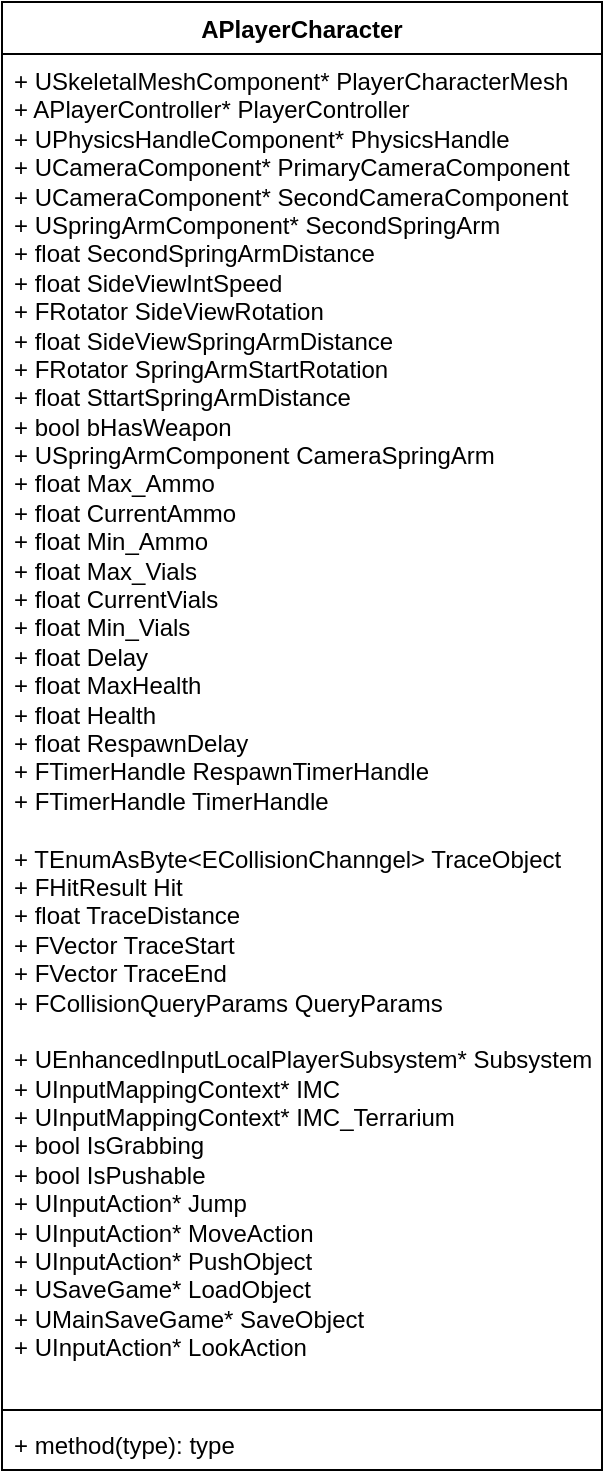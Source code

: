 <mxfile version="24.2.8" type="github">
  <diagram name="Page-1" id="zdgaAKbWMqd8TMpTbGGf">
    <mxGraphModel dx="381" dy="758" grid="1" gridSize="10" guides="1" tooltips="1" connect="1" arrows="1" fold="1" page="1" pageScale="1" pageWidth="850" pageHeight="1100" math="0" shadow="0">
      <root>
        <mxCell id="0" />
        <mxCell id="1" parent="0" />
        <mxCell id="l-8PWlTFrOlijLcWu4DZ-1" value="APlayerCharacter" style="swimlane;fontStyle=1;align=center;verticalAlign=top;childLayout=stackLayout;horizontal=1;startSize=26;horizontalStack=0;resizeParent=1;resizeParentMax=0;resizeLast=0;collapsible=1;marginBottom=0;whiteSpace=wrap;html=1;" vertex="1" parent="1">
          <mxGeometry x="150" y="110" width="300" height="734" as="geometry" />
        </mxCell>
        <mxCell id="l-8PWlTFrOlijLcWu4DZ-2" value="&lt;div&gt;&lt;span style=&quot;background-color: initial;&quot;&gt;+ USkeletalMeshComponent* PlayerCharacterMesh&lt;/span&gt;&lt;/div&gt;&lt;div&gt;&lt;span style=&quot;background-color: initial;&quot;&gt;+ APlayerController* PlayerController&lt;/span&gt;&lt;/div&gt;&lt;div&gt;+ UPhysicsHandleComponent* PhysicsHandle&lt;/div&gt;&lt;div&gt;+ UCameraComponent* PrimaryCameraComponent&lt;/div&gt;&lt;div&gt;+ UCameraComponent* SecondCameraComponent&lt;/div&gt;&lt;div&gt;+ USpringArmComponent* SecondSpringArm&lt;/div&gt;&lt;div&gt;+ float SecondSpringArmDistance&lt;/div&gt;&lt;div&gt;+ float SideViewIntSpeed&amp;nbsp;&lt;/div&gt;&lt;div&gt;+ FRotator SideViewRotation&lt;/div&gt;&lt;div&gt;+ float SideViewSpringArmDistance&lt;/div&gt;&lt;div&gt;+ FRotator SpringArmStartRotation&lt;/div&gt;&lt;div&gt;+ float SttartSpringArmDistance&lt;/div&gt;&lt;span style=&quot;background-color: initial;&quot;&gt;+ bool bHasWeapon&lt;/span&gt;&lt;div&gt;+ USpringArmComponent CameraSpringArm&lt;/div&gt;&lt;div&gt;+ float Max_Ammo&lt;/div&gt;&lt;div&gt;+ float CurrentAmmo&lt;/div&gt;&lt;div&gt;+ float Min_Ammo&lt;/div&gt;&lt;div&gt;&lt;div&gt;+ float Max_Vials&lt;/div&gt;&lt;div&gt;+ float CurrentVials&lt;/div&gt;&lt;/div&gt;&lt;div&gt;+ float Min_Vials&lt;/div&gt;&lt;div&gt;+ float Delay&lt;/div&gt;&lt;div&gt;+ float MaxHealth&lt;/div&gt;&lt;div&gt;+ float Health&lt;/div&gt;&lt;div&gt;+ float RespawnDelay&lt;/div&gt;&lt;div&gt;+ FTimerHandle RespawnTimerHandle&lt;/div&gt;&lt;div&gt;+ FTimerHandle TimerHandle&lt;/div&gt;&lt;div&gt;&lt;br&gt;&lt;/div&gt;&lt;div&gt;+ TEnumAsByte&amp;lt;ECollisionChanngel&amp;gt; TraceObject&lt;/div&gt;&lt;div&gt;+ FHitResult Hit&lt;/div&gt;&lt;div&gt;+ float TraceDistance&lt;/div&gt;&lt;div&gt;+ FVector TraceStart&lt;/div&gt;&lt;div&gt;+ FVector TraceEnd&lt;/div&gt;&lt;div&gt;+ FCollisionQueryParams QueryParams&lt;/div&gt;&lt;div&gt;&lt;br&gt;&lt;/div&gt;&lt;div&gt;+ UEnhancedInputLocalPlayerSubsystem* Subsystem&lt;/div&gt;&lt;div&gt;+ UInputMappingContext* IMC&lt;/div&gt;&lt;div&gt;+ UInputMappingContext* IMC_Terrarium&lt;/div&gt;&lt;div&gt;+ bool IsGrabbing&lt;/div&gt;&lt;div&gt;+ bool IsPushable&lt;/div&gt;&lt;div&gt;+ UInputAction* Jump&lt;/div&gt;&lt;div&gt;+ UInputAction* MoveAction&lt;/div&gt;&lt;div&gt;+ UInputAction* PushObject&lt;/div&gt;&lt;div&gt;+ USaveGame* LoadObject&lt;/div&gt;&lt;div&gt;+ UMainSaveGame* SaveObject&lt;/div&gt;&lt;div&gt;+ UInputAction* LookAction&lt;/div&gt;&lt;div&gt;&lt;br&gt;&lt;/div&gt;" style="text;strokeColor=none;fillColor=none;align=left;verticalAlign=top;spacingLeft=4;spacingRight=4;overflow=hidden;rotatable=0;points=[[0,0.5],[1,0.5]];portConstraint=eastwest;whiteSpace=wrap;html=1;" vertex="1" parent="l-8PWlTFrOlijLcWu4DZ-1">
          <mxGeometry y="26" width="300" height="674" as="geometry" />
        </mxCell>
        <mxCell id="l-8PWlTFrOlijLcWu4DZ-3" value="" style="line;strokeWidth=1;fillColor=none;align=left;verticalAlign=middle;spacingTop=-1;spacingLeft=3;spacingRight=3;rotatable=0;labelPosition=right;points=[];portConstraint=eastwest;strokeColor=inherit;" vertex="1" parent="l-8PWlTFrOlijLcWu4DZ-1">
          <mxGeometry y="700" width="300" height="8" as="geometry" />
        </mxCell>
        <mxCell id="l-8PWlTFrOlijLcWu4DZ-4" value="+ method(type): type" style="text;strokeColor=none;fillColor=none;align=left;verticalAlign=top;spacingLeft=4;spacingRight=4;overflow=hidden;rotatable=0;points=[[0,0.5],[1,0.5]];portConstraint=eastwest;whiteSpace=wrap;html=1;" vertex="1" parent="l-8PWlTFrOlijLcWu4DZ-1">
          <mxGeometry y="708" width="300" height="26" as="geometry" />
        </mxCell>
      </root>
    </mxGraphModel>
  </diagram>
</mxfile>
